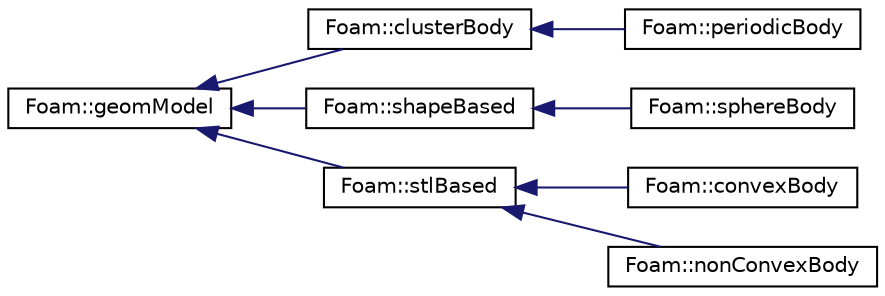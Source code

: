 digraph "Graphical Class Hierarchy"
{
 // LATEX_PDF_SIZE
  edge [fontname="Helvetica",fontsize="10",labelfontname="Helvetica",labelfontsize="10"];
  node [fontname="Helvetica",fontsize="10",shape=record];
  rankdir="LR";
  Node0 [label="Foam::geomModel",height=0.2,width=0.4,color="black", fillcolor="white", style="filled",URL="$classFoam_1_1geomModel.html",tooltip=" "];
  Node0 -> Node1 [dir="back",color="midnightblue",fontsize="10",style="solid",fontname="Helvetica"];
  Node1 [label="Foam::clusterBody",height=0.2,width=0.4,color="black", fillcolor="white", style="filled",URL="$classFoam_1_1clusterBody.html",tooltip=" "];
  Node1 -> Node2 [dir="back",color="midnightblue",fontsize="10",style="solid",fontname="Helvetica"];
  Node2 [label="Foam::periodicBody",height=0.2,width=0.4,color="black", fillcolor="white", style="filled",URL="$classFoam_1_1periodicBody.html",tooltip=" "];
  Node0 -> Node3 [dir="back",color="midnightblue",fontsize="10",style="solid",fontname="Helvetica"];
  Node3 [label="Foam::shapeBased",height=0.2,width=0.4,color="black", fillcolor="white", style="filled",URL="$classFoam_1_1shapeBased.html",tooltip=" "];
  Node3 -> Node4 [dir="back",color="midnightblue",fontsize="10",style="solid",fontname="Helvetica"];
  Node4 [label="Foam::sphereBody",height=0.2,width=0.4,color="black", fillcolor="white", style="filled",URL="$classFoam_1_1sphereBody.html",tooltip=" "];
  Node0 -> Node5 [dir="back",color="midnightblue",fontsize="10",style="solid",fontname="Helvetica"];
  Node5 [label="Foam::stlBased",height=0.2,width=0.4,color="black", fillcolor="white", style="filled",URL="$classFoam_1_1stlBased.html",tooltip=" "];
  Node5 -> Node6 [dir="back",color="midnightblue",fontsize="10",style="solid",fontname="Helvetica"];
  Node6 [label="Foam::convexBody",height=0.2,width=0.4,color="black", fillcolor="white", style="filled",URL="$classFoam_1_1convexBody.html",tooltip=" "];
  Node5 -> Node7 [dir="back",color="midnightblue",fontsize="10",style="solid",fontname="Helvetica"];
  Node7 [label="Foam::nonConvexBody",height=0.2,width=0.4,color="black", fillcolor="white", style="filled",URL="$classFoam_1_1nonConvexBody.html",tooltip=" "];
}
